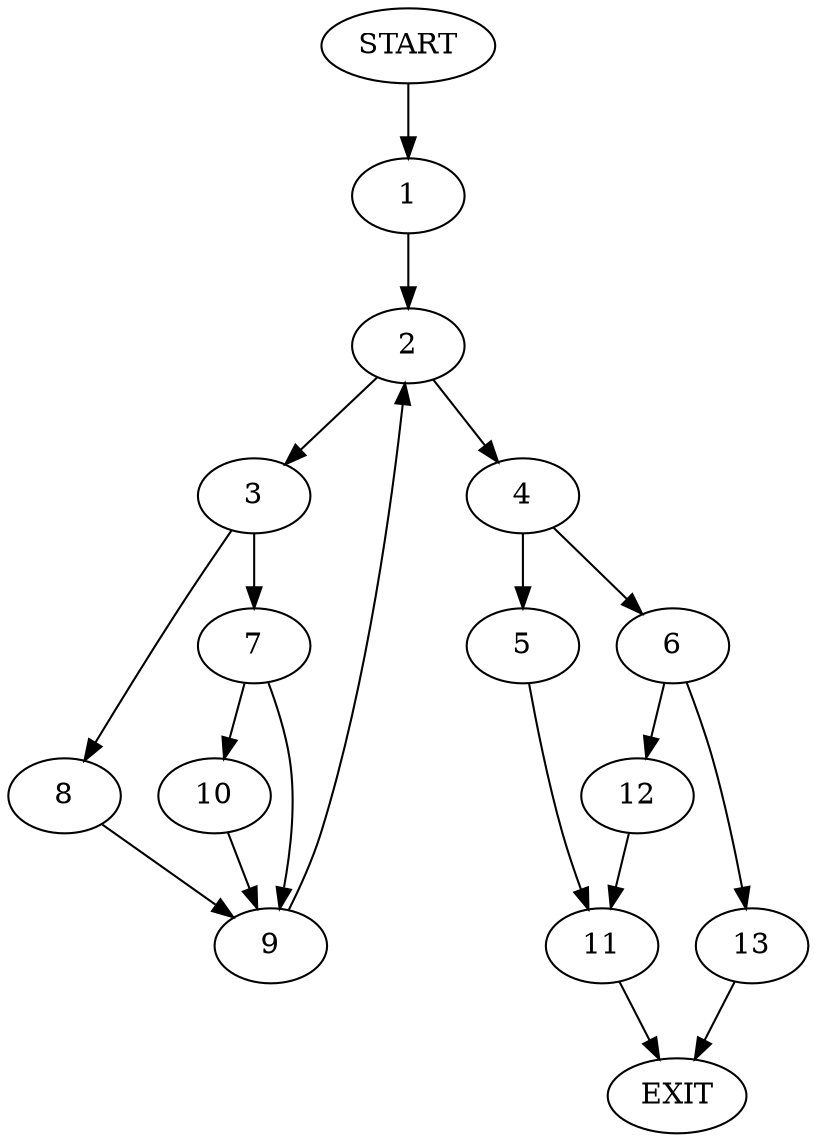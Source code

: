 digraph {
0 [label="START"]
14 [label="EXIT"]
0 -> 1
1 -> 2
2 -> 3
2 -> 4
4 -> 5
4 -> 6
3 -> 7
3 -> 8
8 -> 9
7 -> 10
7 -> 9
9 -> 2
10 -> 9
5 -> 11
6 -> 12
6 -> 13
12 -> 11
13 -> 14
11 -> 14
}

